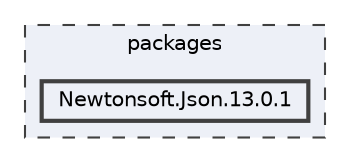 digraph "packages/Newtonsoft.Json.13.0.1"
{
 // LATEX_PDF_SIZE
  bgcolor="transparent";
  edge [fontname=Helvetica,fontsize=10,labelfontname=Helvetica,labelfontsize=10];
  node [fontname=Helvetica,fontsize=10,shape=box,height=0.2,width=0.4];
  compound=true
  subgraph clusterdir_93501a11e921083efbd154e0cdff5f10 {
    graph [ bgcolor="#edf0f7", pencolor="grey25", label="packages", fontname=Helvetica,fontsize=10 style="filled,dashed", URL="dir_93501a11e921083efbd154e0cdff5f10.html",tooltip=""]
  dir_ec0545cad0b9ba06af004a8a36a0d090 [label="Newtonsoft.Json.13.0.1", fillcolor="#edf0f7", color="grey25", style="filled,bold", URL="dir_ec0545cad0b9ba06af004a8a36a0d090.html",tooltip=""];
  }
}
